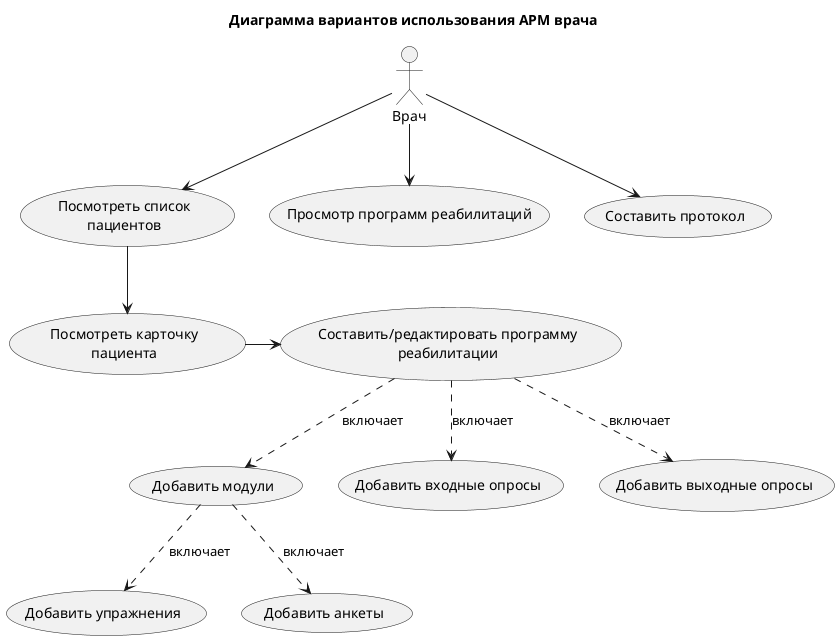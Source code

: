 @startuml
'https://plantuml.com/use-case-diagram

title Диаграмма вариантов использования АРМ врача
'left to right direction

actor Врач as doc

(Добавить модули)
(Добавить входные опросы)
(Добавить выходные опросы)

doc --> (Посмотреть список\nпациентов)
doc --> (Просмотр программ реабилитаций)

doc --> (Cоставить протокол)

(Посмотреть список\nпациентов) --> (Посмотреть карточку\nпациента)
(Составить/редактировать программу\nреабилитации) ..> (Добавить входные опросы) : включает
(Составить/редактировать программу\nреабилитации) ..> (Добавить выходные опросы) : включает
(Составить/редактировать программу\nреабилитации) ..> (Добавить модули) : включает
(Добавить модули) ..> (Добавить упражнения) : включает
(Добавить модули) ..> (Добавить анкеты) : включает
(Посмотреть карточку\nпациента) -> (Составить/редактировать программу\nреабилитации)
@enduml